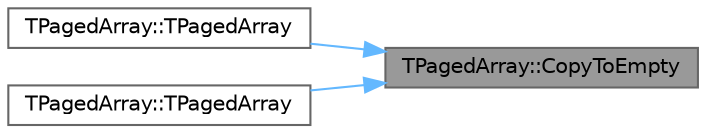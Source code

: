 digraph "TPagedArray::CopyToEmpty"
{
 // INTERACTIVE_SVG=YES
 // LATEX_PDF_SIZE
  bgcolor="transparent";
  edge [fontname=Helvetica,fontsize=10,labelfontname=Helvetica,labelfontsize=10];
  node [fontname=Helvetica,fontsize=10,shape=box,height=0.2,width=0.4];
  rankdir="RL";
  Node1 [id="Node000001",label="TPagedArray::CopyToEmpty",height=0.2,width=0.4,color="gray40", fillcolor="grey60", style="filled", fontcolor="black",tooltip=" "];
  Node1 -> Node2 [id="edge1_Node000001_Node000002",dir="back",color="steelblue1",style="solid",tooltip=" "];
  Node2 [id="Node000002",label="TPagedArray::TPagedArray",height=0.2,width=0.4,color="grey40", fillcolor="white", style="filled",URL="$d7/d79/classTPagedArray.html#a94fe66bae586cc96c0fe63f9ff513b94",tooltip=" "];
  Node1 -> Node3 [id="edge2_Node000001_Node000003",dir="back",color="steelblue1",style="solid",tooltip=" "];
  Node3 [id="Node000003",label="TPagedArray::TPagedArray",height=0.2,width=0.4,color="grey40", fillcolor="white", style="filled",URL="$d7/d79/classTPagedArray.html#adab0d231f91f419473f699d3709c423c",tooltip=" "];
}
